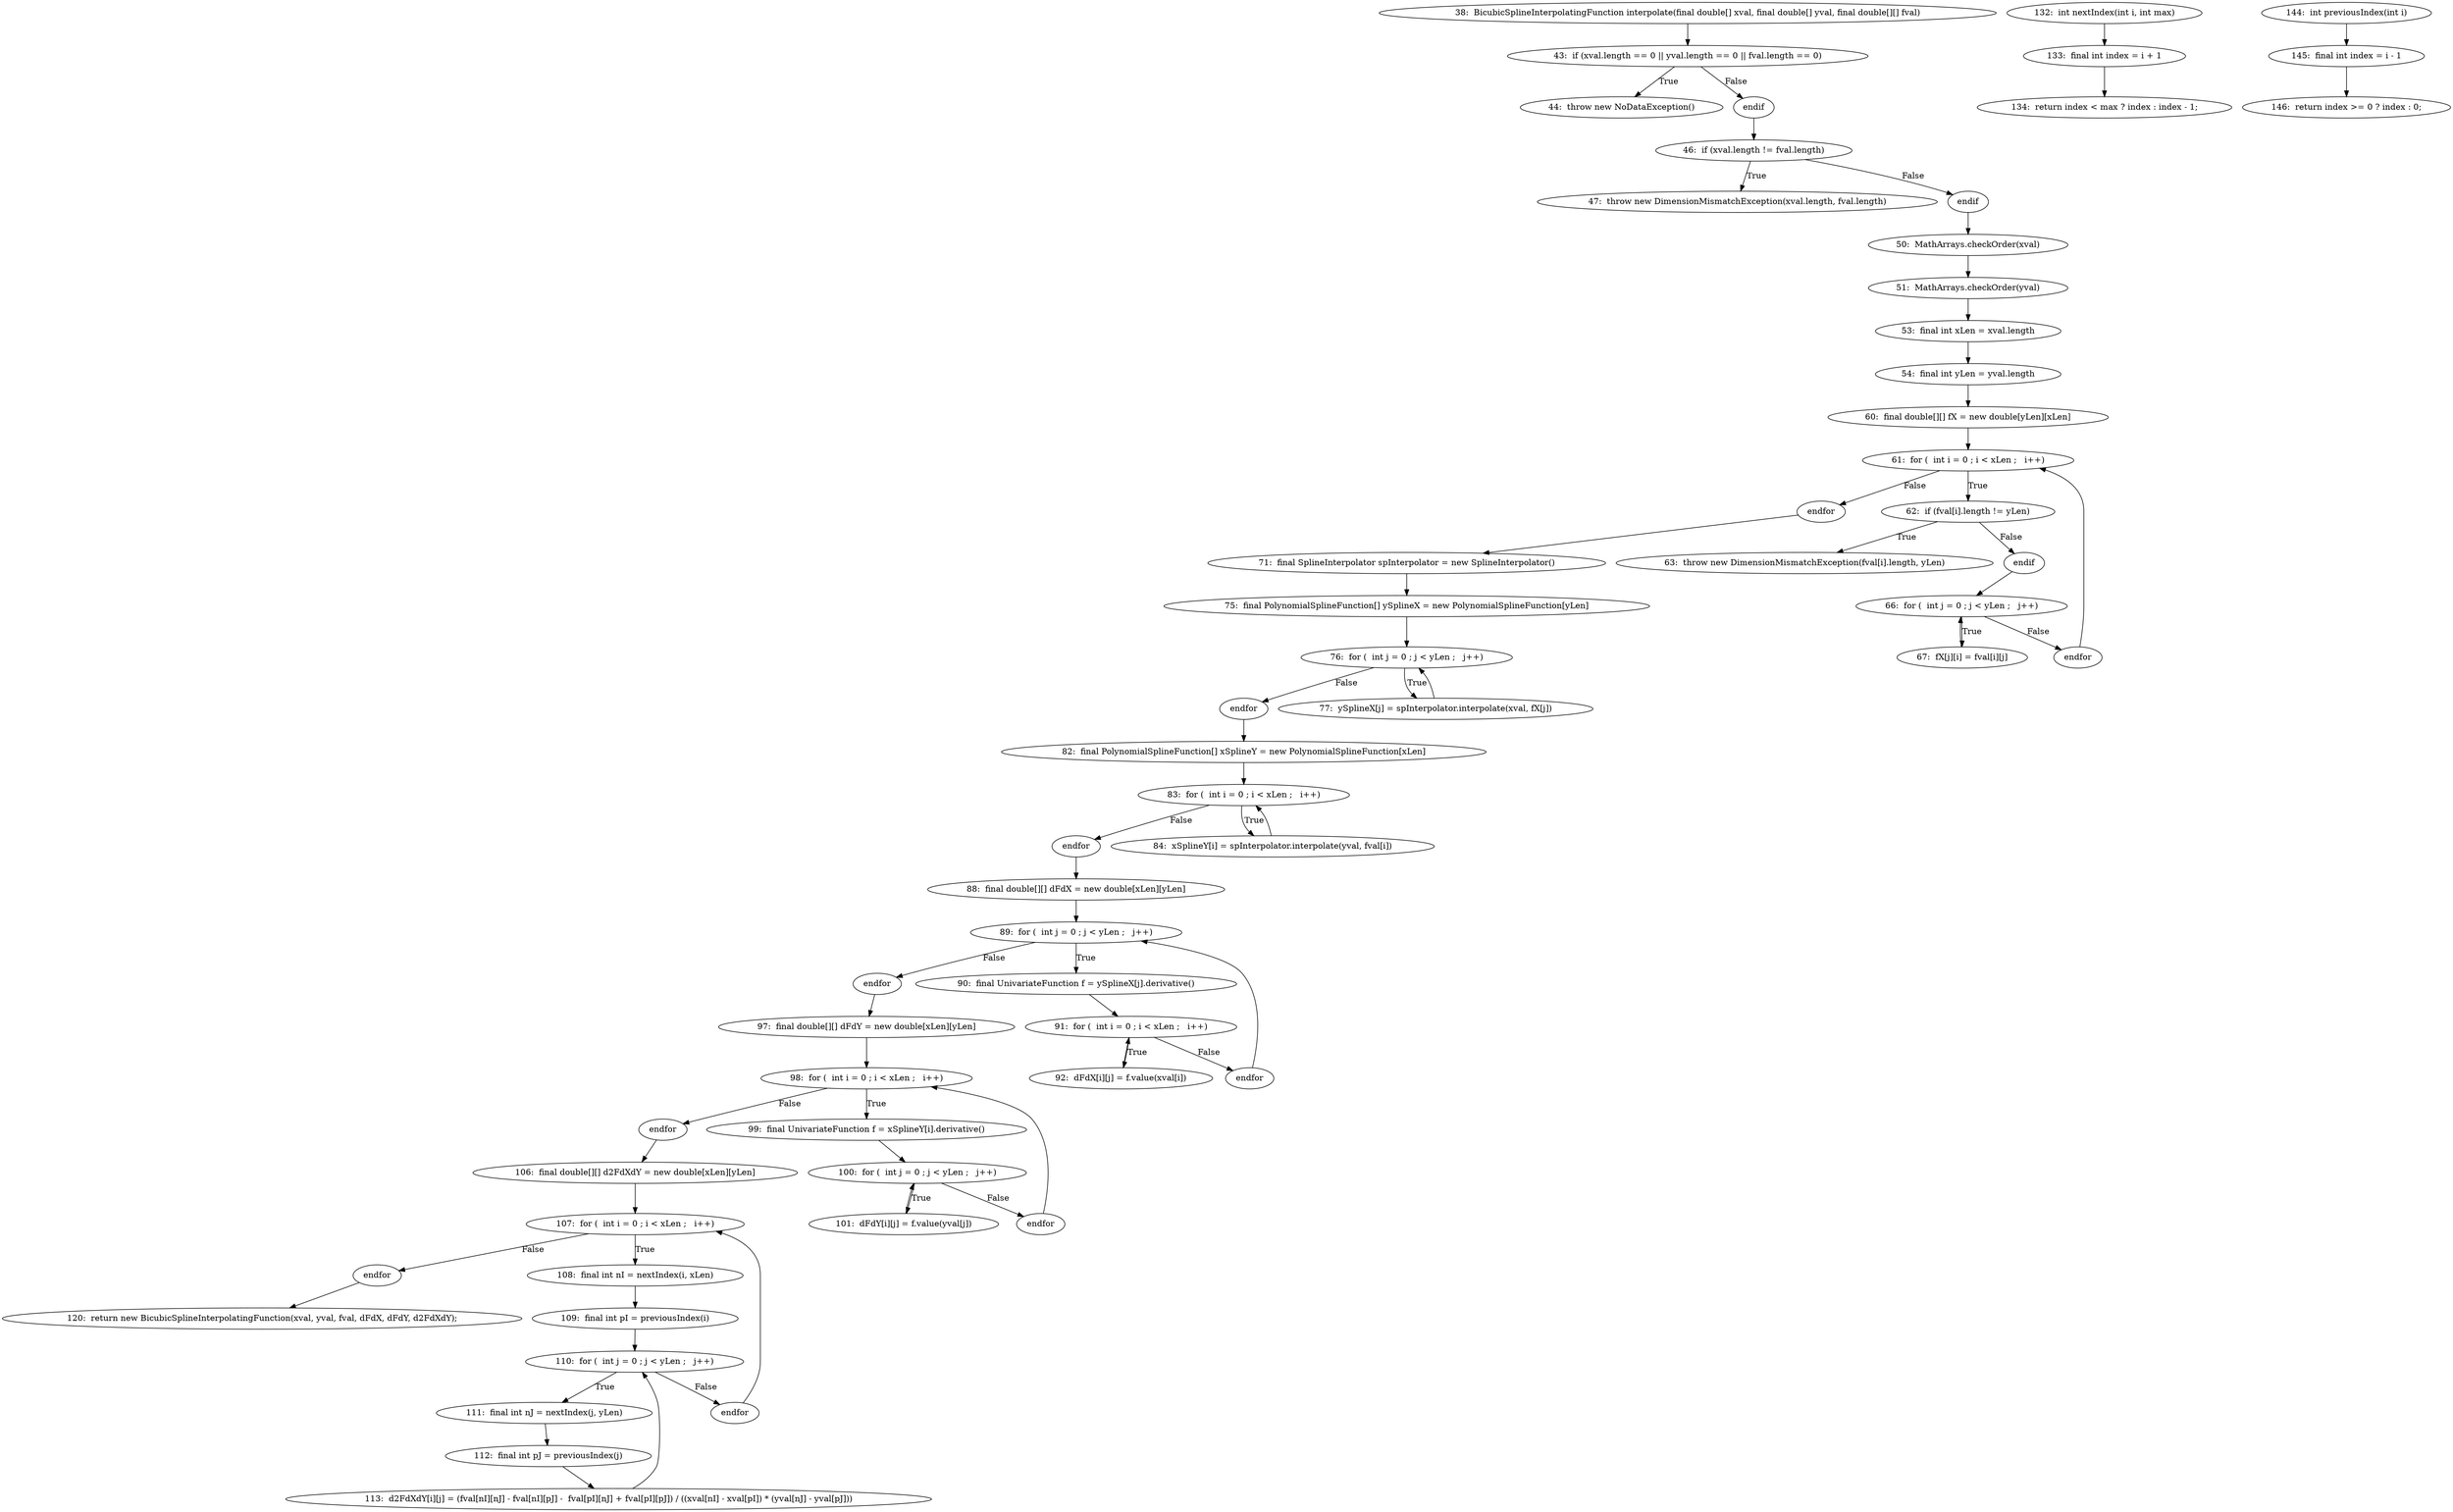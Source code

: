 digraph BicubicSplineInterpolator_CFG {
  // graph-vertices
  v1  [label="38:  BicubicSplineInterpolatingFunction interpolate(final double[] xval, final double[] yval, final double[][] fval)"];
  v2  [label="43:  if (xval.length == 0 || yval.length == 0 || fval.length == 0)"];
  v3  [label="44:  throw new NoDataException()"];
  v4  [label="endif"];
  v5  [label="46:  if (xval.length != fval.length)"];
  v6  [label="47:  throw new DimensionMismatchException(xval.length, fval.length)"];
  v7  [label="endif"];
  v8  [label="50:  MathArrays.checkOrder(xval)"];
  v9  [label="51:  MathArrays.checkOrder(yval)"];
  v10  [label="53:  final int xLen = xval.length"];
  v11  [label="54:  final int yLen = yval.length"];
  v12  [label="60:  final double[][] fX = new double[yLen][xLen]"];
  v13  [label="61:  for (  int i = 0 ; i < xLen ;   i++)"];
  v16  [label="endfor"];
  v17  [label="62:  if (fval[i].length != yLen)"];
  v18  [label="63:  throw new DimensionMismatchException(fval[i].length, yLen)"];
  v19  [label="endif"];
  v20  [label="66:  for (  int j = 0 ; j < yLen ;   j++)"];
  v23  [label="endfor"];
  v24  [label="67:  fX[j][i] = fval[i][j]"];
  v25  [label="71:  final SplineInterpolator spInterpolator = new SplineInterpolator()"];
  v26  [label="75:  final PolynomialSplineFunction[] ySplineX = new PolynomialSplineFunction[yLen]"];
  v27  [label="76:  for (  int j = 0 ; j < yLen ;   j++)"];
  v30  [label="endfor"];
  v31  [label="77:  ySplineX[j] = spInterpolator.interpolate(xval, fX[j])"];
  v32  [label="82:  final PolynomialSplineFunction[] xSplineY = new PolynomialSplineFunction[xLen]"];
  v33  [label="83:  for (  int i = 0 ; i < xLen ;   i++)"];
  v36  [label="endfor"];
  v37  [label="84:  xSplineY[i] = spInterpolator.interpolate(yval, fval[i])"];
  v38  [label="88:  final double[][] dFdX = new double[xLen][yLen]"];
  v39  [label="89:  for (  int j = 0 ; j < yLen ;   j++)"];
  v42  [label="endfor"];
  v43  [label="90:  final UnivariateFunction f = ySplineX[j].derivative()"];
  v44  [label="91:  for (  int i = 0 ; i < xLen ;   i++)"];
  v47  [label="endfor"];
  v48  [label="92:  dFdX[i][j] = f.value(xval[i])"];
  v49  [label="97:  final double[][] dFdY = new double[xLen][yLen]"];
  v50  [label="98:  for (  int i = 0 ; i < xLen ;   i++)"];
  v53  [label="endfor"];
  v54  [label="99:  final UnivariateFunction f = xSplineY[i].derivative()"];
  v55  [label="100:  for (  int j = 0 ; j < yLen ;   j++)"];
  v58  [label="endfor"];
  v59  [label="101:  dFdY[i][j] = f.value(yval[j])"];
  v60  [label="106:  final double[][] d2FdXdY = new double[xLen][yLen]"];
  v61  [label="107:  for (  int i = 0 ; i < xLen ;   i++)"];
  v64  [label="endfor"];
  v65  [label="108:  final int nI = nextIndex(i, xLen)"];
  v66  [label="109:  final int pI = previousIndex(i)"];
  v67  [label="110:  for (  int j = 0 ; j < yLen ;   j++)"];
  v70  [label="endfor"];
  v71  [label="111:  final int nJ = nextIndex(j, yLen)"];
  v72  [label="112:  final int pJ = previousIndex(j)"];
  v73  [label="113:  d2FdXdY[i][j] = (fval[nI][nJ] - fval[nI][pJ] -  fval[pI][nJ] + fval[pI][pJ]) / ((xval[nI] - xval[pI]) * (yval[nJ] - yval[pJ]))"];
  v74  [label="120:  return new BicubicSplineInterpolatingFunction(xval, yval, fval, dFdX, dFdY, d2FdXdY);"];
  v75  [label="132:  int nextIndex(int i, int max)"];
  v76  [label="133:  final int index = i + 1"];
  v77  [label="134:  return index < max ? index : index - 1;"];
  v78  [label="144:  int previousIndex(int i)"];
  v79  [label="145:  final int index = i - 1"];
  v80  [label="146:  return index >= 0 ? index : 0;"];
  // graph-edges
  v1 -> v2;
  v2 -> v3  [label="True"];
  v2 -> v4  [label="False"];
  v4 -> v5;
  v5 -> v6  [label="True"];
  v5 -> v7  [label="False"];
  v7 -> v8;
  v8 -> v9;
  v9 -> v10;
  v10 -> v11;
  v11 -> v12;
  v12 -> v13;
  v13 -> v16  [label="False"];
  v13 -> v17  [label="True"];
  v17 -> v18  [label="True"];
  v17 -> v19  [label="False"];
  v19 -> v20;
  v20 -> v23  [label="False"];
  v20 -> v24  [label="True"];
  v24 -> v20;
  v23 -> v13;
  v16 -> v25;
  v25 -> v26;
  v26 -> v27;
  v27 -> v30  [label="False"];
  v27 -> v31  [label="True"];
  v31 -> v27;
  v30 -> v32;
  v32 -> v33;
  v33 -> v36  [label="False"];
  v33 -> v37  [label="True"];
  v37 -> v33;
  v36 -> v38;
  v38 -> v39;
  v39 -> v42  [label="False"];
  v39 -> v43  [label="True"];
  v43 -> v44;
  v44 -> v47  [label="False"];
  v44 -> v48  [label="True"];
  v48 -> v44;
  v47 -> v39;
  v42 -> v49;
  v49 -> v50;
  v50 -> v53  [label="False"];
  v50 -> v54  [label="True"];
  v54 -> v55;
  v55 -> v58  [label="False"];
  v55 -> v59  [label="True"];
  v59 -> v55;
  v58 -> v50;
  v53 -> v60;
  v60 -> v61;
  v61 -> v64  [label="False"];
  v61 -> v65  [label="True"];
  v65 -> v66;
  v66 -> v67;
  v67 -> v70  [label="False"];
  v67 -> v71  [label="True"];
  v71 -> v72;
  v72 -> v73;
  v73 -> v67;
  v70 -> v61;
  v64 -> v74;
  v75 -> v76;
  v76 -> v77;
  v78 -> v79;
  v79 -> v80;
  // end-of-graph
}
